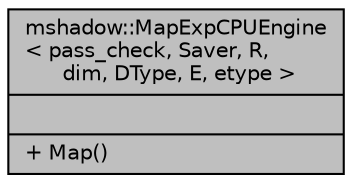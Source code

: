 digraph "mshadow::MapExpCPUEngine&lt; pass_check, Saver, R, dim, DType, E, etype &gt;"
{
 // LATEX_PDF_SIZE
  edge [fontname="Helvetica",fontsize="10",labelfontname="Helvetica",labelfontsize="10"];
  node [fontname="Helvetica",fontsize="10",shape=record];
  Node1 [label="{mshadow::MapExpCPUEngine\l\< pass_check, Saver, R,\l dim, DType, E, etype \>\n||+ Map()\l}",height=0.2,width=0.4,color="black", fillcolor="grey75", style="filled", fontcolor="black",tooltip=" "];
}
